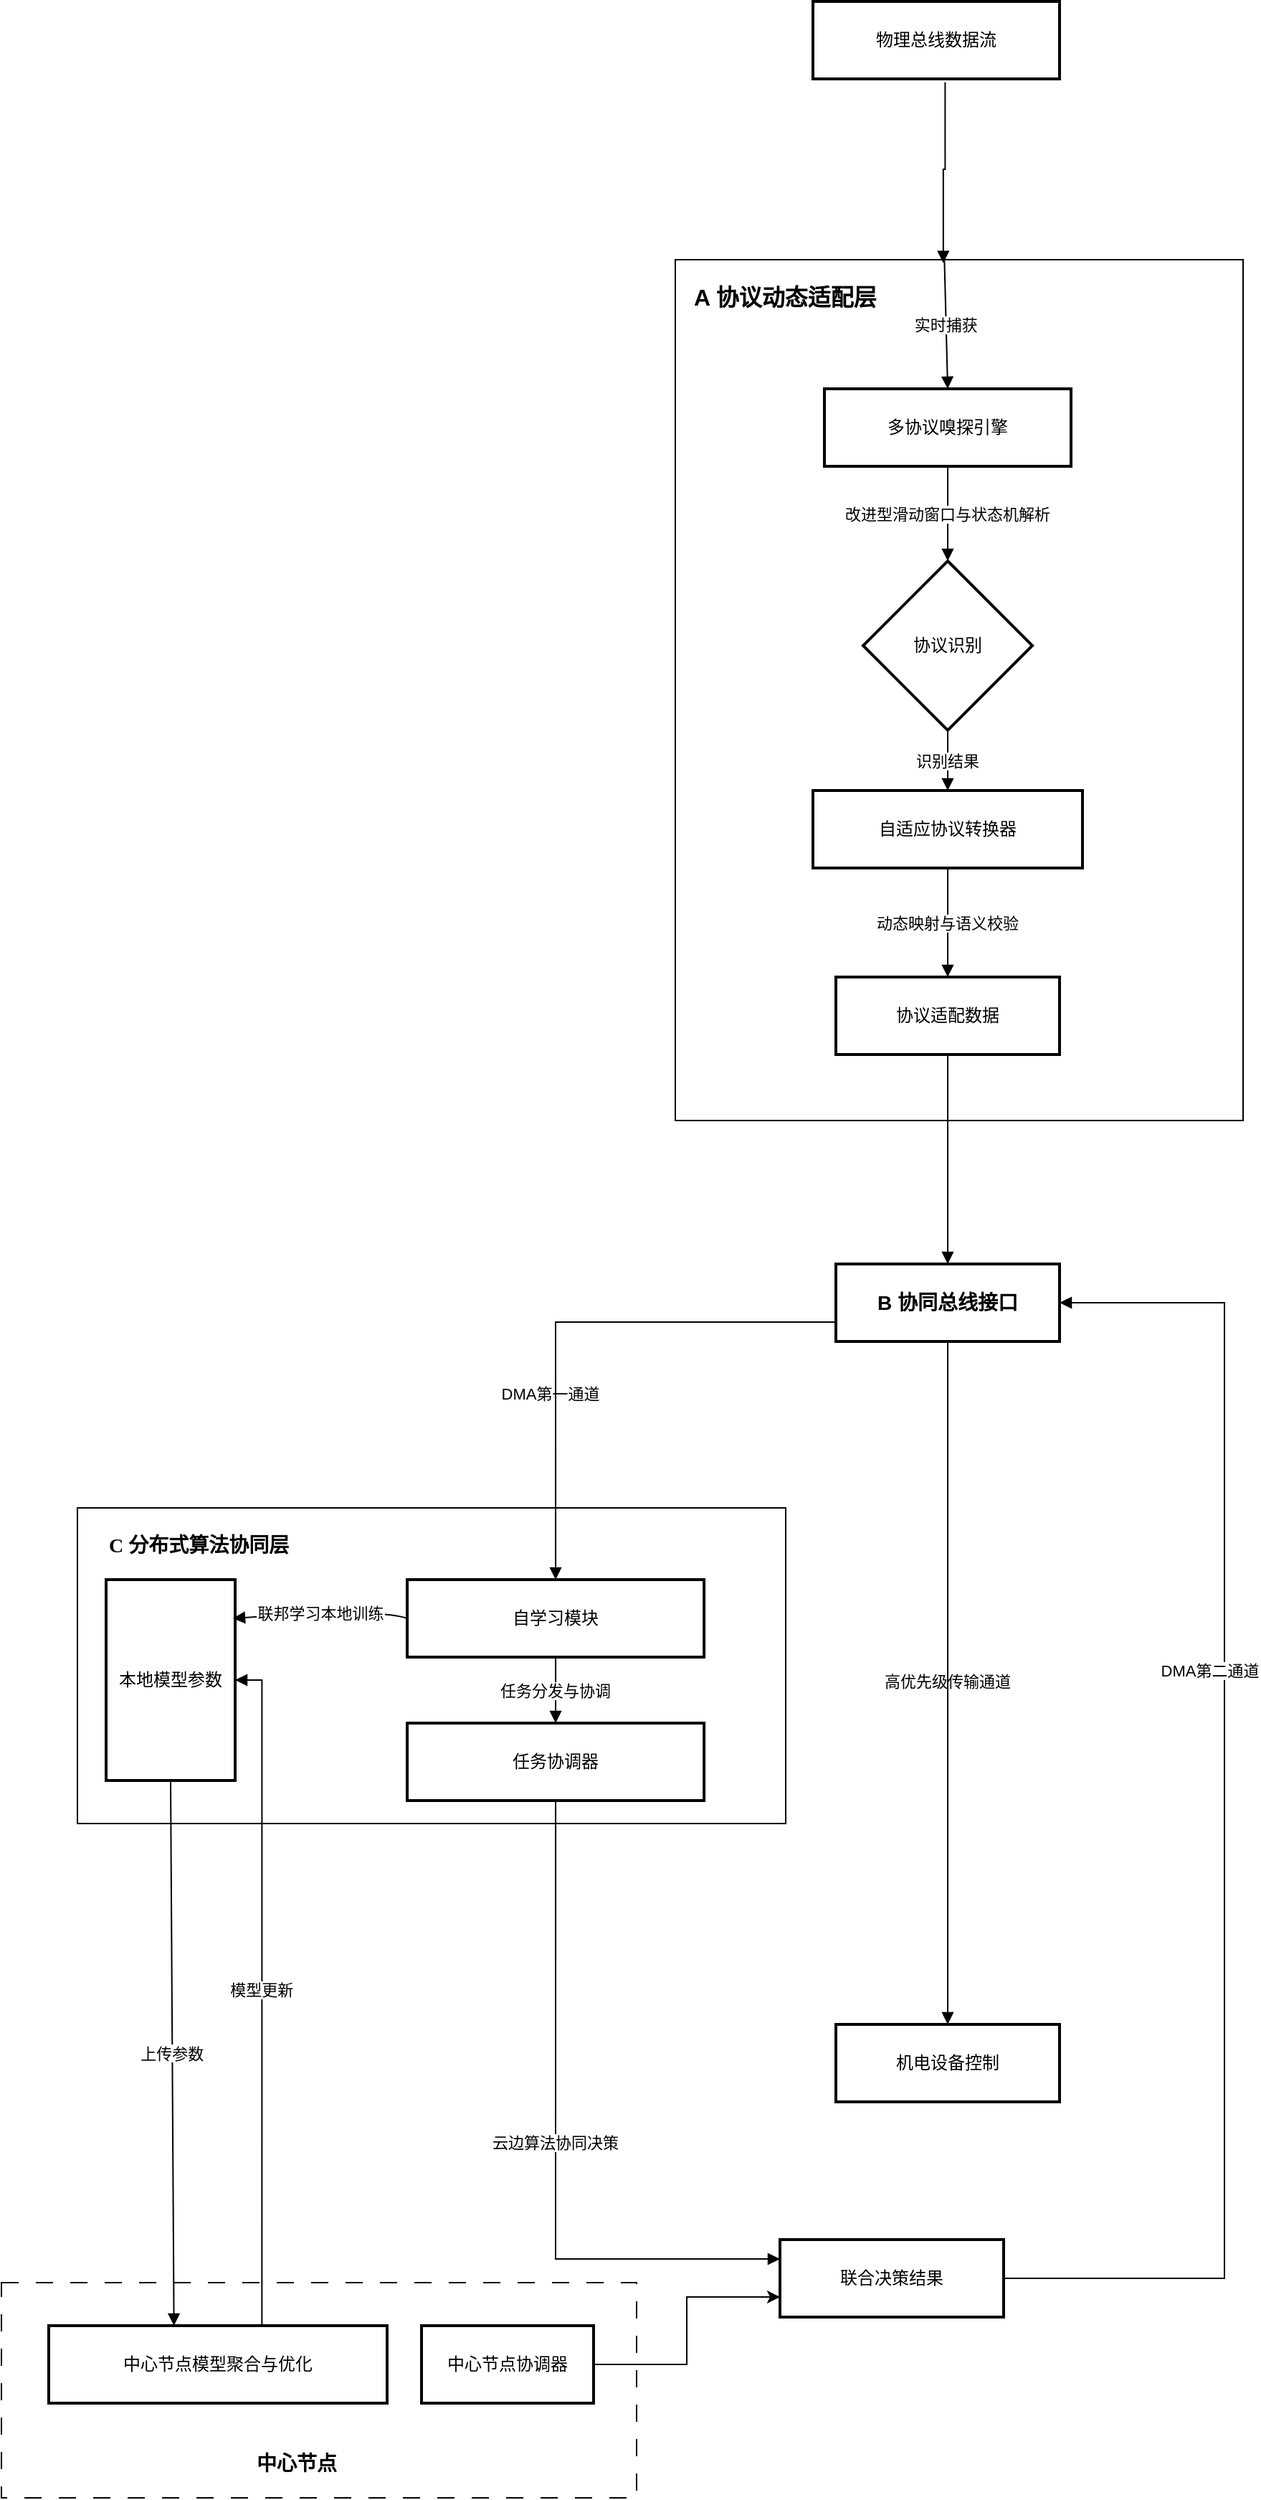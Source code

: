 <mxfile version="27.1.5">
  <diagram name="第 1 页" id="i4zDwKr-480T4ZqlYLz5">
    <mxGraphModel dx="1460" dy="840" grid="1" gridSize="10" guides="1" tooltips="1" connect="1" arrows="1" fold="1" page="1" pageScale="1" pageWidth="827" pageHeight="1169" math="0" shadow="0">
      <root>
        <mxCell id="0" />
        <mxCell id="1" parent="0" />
        <mxCell id="6QbdugIMN3S3a9xzyig_-14" value="" style="rounded=0;whiteSpace=wrap;html=1;dashed=1;dashPattern=12 12;" vertex="1" parent="1">
          <mxGeometry x="177" y="1730" width="443" height="150" as="geometry" />
        </mxCell>
        <mxCell id="6QbdugIMN3S3a9xzyig_-5" value="" style="group" vertex="1" connectable="0" parent="1">
          <mxGeometry x="647" y="320" width="396" height="600" as="geometry" />
        </mxCell>
        <mxCell id="sWlQ1pEmlknpdHxI84hu-36" value="" style="rounded=0;whiteSpace=wrap;html=1;" parent="6QbdugIMN3S3a9xzyig_-5" vertex="1">
          <mxGeometry width="396" height="600" as="geometry" />
        </mxCell>
        <mxCell id="6QbdugIMN3S3a9xzyig_-1" value="&lt;span style=&quot;font-family: Helvetica; font-style: normal; font-variant-ligatures: normal; font-variant-caps: normal; letter-spacing: normal; orphans: 2; text-align: center; text-indent: 0px; text-transform: none; widows: 2; word-spacing: 0px; -webkit-text-stroke-width: 0px; white-space: normal; text-decoration-thickness: initial; text-decoration-style: initial; text-decoration-color: initial; float: none; display: inline !important;&quot;&gt;A 协议动态适配层&lt;/span&gt;" style="text;whiteSpace=wrap;html=1;fontColor=default;fontStyle=1;fontSize=16;" vertex="1" parent="6QbdugIMN3S3a9xzyig_-5">
          <mxGeometry x="11" y="10" width="139" height="40" as="geometry" />
        </mxCell>
        <mxCell id="6QbdugIMN3S3a9xzyig_-4" value="" style="group" vertex="1" connectable="0" parent="1">
          <mxGeometry x="230" y="1190" width="494" height="220" as="geometry" />
        </mxCell>
        <mxCell id="6QbdugIMN3S3a9xzyig_-3" value="&lt;span style=&quot;color: rgb(0, 0, 0); font-family: Helvetica; font-style: normal; font-variant-ligatures: normal; font-variant-caps: normal; letter-spacing: normal; orphans: 2; text-align: center; text-indent: 0px; text-transform: none; widows: 2; word-spacing: 0px; -webkit-text-stroke-width: 0px; white-space: normal; text-decoration-thickness: initial; text-decoration-style: initial; text-decoration-color: initial; float: none; display: inline !important;&quot;&gt;&lt;font style=&quot;font-size: 14px;&quot;&gt;分布式算法协同层&lt;/font&gt;&lt;/span&gt;" style="text;whiteSpace=wrap;html=1;fontStyle=1" vertex="1" parent="6QbdugIMN3S3a9xzyig_-4">
          <mxGeometry x="20.707" y="10" width="192.275" height="40" as="geometry" />
        </mxCell>
        <mxCell id="6QbdugIMN3S3a9xzyig_-2" value="" style="rounded=0;whiteSpace=wrap;html=1;" vertex="1" parent="6QbdugIMN3S3a9xzyig_-4">
          <mxGeometry width="494.0" height="220" as="geometry" />
        </mxCell>
        <mxCell id="sWlQ1pEmlknpdHxI84hu-10" value="自学习模块" style="whiteSpace=wrap;strokeWidth=2;" parent="6QbdugIMN3S3a9xzyig_-4" vertex="1">
          <mxGeometry x="229.997" y="50" width="207.066" height="54" as="geometry" />
        </mxCell>
        <mxCell id="sWlQ1pEmlknpdHxI84hu-13" value="任务协调器" style="whiteSpace=wrap;strokeWidth=2;" parent="6QbdugIMN3S3a9xzyig_-4" vertex="1">
          <mxGeometry x="229.997" y="150" width="207.066" height="54" as="geometry" />
        </mxCell>
        <mxCell id="sWlQ1pEmlknpdHxI84hu-29" value="任务分发与协调" style="startArrow=none;endArrow=block;rounded=0;entryX=0.5;entryY=0;entryDx=0;entryDy=0;exitX=0.5;exitY=1;exitDx=0;exitDy=0;edgeStyle=orthogonalEdgeStyle;" parent="6QbdugIMN3S3a9xzyig_-4" source="sWlQ1pEmlknpdHxI84hu-10" target="sWlQ1pEmlknpdHxI84hu-13" edge="1">
          <mxGeometry relative="1" as="geometry">
            <mxPoint x="382.227" y="193.075" as="sourcePoint" />
          </mxGeometry>
        </mxCell>
        <mxCell id="sWlQ1pEmlknpdHxI84hu-11" value="本地模型参数" style="whiteSpace=wrap;strokeWidth=2;" parent="6QbdugIMN3S3a9xzyig_-4" vertex="1">
          <mxGeometry x="20" y="50" width="90" height="140" as="geometry" />
        </mxCell>
        <mxCell id="sWlQ1pEmlknpdHxI84hu-26" value="联邦学习本地训练" style="curved=1;startArrow=none;endArrow=block;exitX=0;exitY=0.5;entryX=0.983;entryY=0.193;rounded=0;exitDx=0;exitDy=0;entryDx=0;entryDy=0;entryPerimeter=0;" parent="6QbdugIMN3S3a9xzyig_-4" source="sWlQ1pEmlknpdHxI84hu-10" target="sWlQ1pEmlknpdHxI84hu-11" edge="1">
          <mxGeometry relative="1" as="geometry">
            <Array as="points">
              <mxPoint x="210" y="70" />
            </Array>
          </mxGeometry>
        </mxCell>
        <mxCell id="6QbdugIMN3S3a9xzyig_-11" value="&lt;p class=&quot;MsoNormal&quot;&gt;&lt;b style=&quot;mso-bidi-font-weight:normal&quot;&gt;&lt;span dir=&quot;LTR&quot; style=&quot;mso-spacerun:&#39;yes&#39;;font-family:&#39;Times New Roman&#39;;mso-fareast-font-family:&#39;Google Sans Text&#39;;&lt;br/&gt;color:rgb(27,28,29);mso-ansi-font-weight:bold;mso-ansi-font-style:normal;&lt;br/&gt;font-size:12.0pt;&quot;&gt;&lt;font style=&quot;font-size: 14px;&quot; face=&quot;Google Sans Text&quot;&gt;C 分布式算法协同层&lt;/font&gt;&lt;/span&gt;&lt;/b&gt;&lt;/p&gt;" style="text;whiteSpace=wrap;html=1;" vertex="1" parent="6QbdugIMN3S3a9xzyig_-4">
          <mxGeometry x="20" width="160" height="40" as="geometry" />
        </mxCell>
        <mxCell id="sWlQ1pEmlknpdHxI84hu-2" value="物理总线数据流" style="whiteSpace=wrap;strokeWidth=2;" parent="1" vertex="1">
          <mxGeometry x="743" y="140" width="172" height="54" as="geometry" />
        </mxCell>
        <mxCell id="sWlQ1pEmlknpdHxI84hu-4" value="多协议嗅探引擎" style="whiteSpace=wrap;strokeWidth=2;" parent="1" vertex="1">
          <mxGeometry x="751" y="410" width="172" height="54" as="geometry" />
        </mxCell>
        <mxCell id="sWlQ1pEmlknpdHxI84hu-5" value="协议识别" style="rhombus;strokeWidth=2;whiteSpace=wrap;" parent="1" vertex="1">
          <mxGeometry x="778" y="530" width="118" height="118" as="geometry" />
        </mxCell>
        <mxCell id="sWlQ1pEmlknpdHxI84hu-6" value="自适应协议转换器" style="whiteSpace=wrap;strokeWidth=2;" parent="1" vertex="1">
          <mxGeometry x="743" y="690" width="188" height="54" as="geometry" />
        </mxCell>
        <mxCell id="sWlQ1pEmlknpdHxI84hu-7" value="协议适配数据" style="whiteSpace=wrap;strokeWidth=2;" parent="1" vertex="1">
          <mxGeometry x="759" y="820" width="156" height="54" as="geometry" />
        </mxCell>
        <mxCell id="sWlQ1pEmlknpdHxI84hu-8" value="B 协同总线接口" style="whiteSpace=wrap;strokeWidth=2;fontStyle=1;fontSize=14;" parent="1" vertex="1">
          <mxGeometry x="759" y="1020" width="156" height="54" as="geometry" />
        </mxCell>
        <mxCell id="sWlQ1pEmlknpdHxI84hu-12" value="中心节点模型聚合与优化" style="whiteSpace=wrap;strokeWidth=2;" parent="1" vertex="1">
          <mxGeometry x="210" y="1760" width="236" height="54" as="geometry" />
        </mxCell>
        <mxCell id="sWlQ1pEmlknpdHxI84hu-14" value="联合决策结果" style="whiteSpace=wrap;strokeWidth=2;" parent="1" vertex="1">
          <mxGeometry x="720" y="1700" width="156" height="54" as="geometry" />
        </mxCell>
        <mxCell id="sWlQ1pEmlknpdHxI84hu-16" value="机电设备控制" style="whiteSpace=wrap;strokeWidth=2;" parent="1" vertex="1">
          <mxGeometry x="759" y="1550" width="156" height="54" as="geometry" />
        </mxCell>
        <mxCell id="sWlQ1pEmlknpdHxI84hu-18" value="" style="startArrow=none;endArrow=block;exitX=0.536;exitY=1.044;rounded=0;exitDx=0;exitDy=0;entryX=0.472;entryY=0.004;entryDx=0;entryDy=0;entryPerimeter=0;exitPerimeter=0;edgeStyle=orthogonalEdgeStyle;" parent="1" source="sWlQ1pEmlknpdHxI84hu-2" target="sWlQ1pEmlknpdHxI84hu-36" edge="1">
          <mxGeometry relative="1" as="geometry">
            <mxPoint x="843" y="130" as="sourcePoint" />
            <mxPoint x="850" y="310" as="targetPoint" />
          </mxGeometry>
        </mxCell>
        <mxCell id="sWlQ1pEmlknpdHxI84hu-19" value="实时捕获" style="curved=1;startArrow=none;endArrow=block;exitX=0.474;exitY=0.001;entryX=0.5;entryY=0.01;rounded=0;exitDx=0;exitDy=0;exitPerimeter=0;" parent="1" source="sWlQ1pEmlknpdHxI84hu-36" target="sWlQ1pEmlknpdHxI84hu-4" edge="1">
          <mxGeometry relative="1" as="geometry">
            <Array as="points" />
            <mxPoint x="833.0" y="510" as="sourcePoint" />
          </mxGeometry>
        </mxCell>
        <mxCell id="sWlQ1pEmlknpdHxI84hu-20" value="改进型滑动窗口与状态机解析" style="curved=1;startArrow=none;endArrow=block;exitX=0.5;exitY=1.01;entryX=0.5;entryY=0;rounded=0;" parent="1" source="sWlQ1pEmlknpdHxI84hu-4" target="sWlQ1pEmlknpdHxI84hu-5" edge="1">
          <mxGeometry relative="1" as="geometry">
            <Array as="points" />
          </mxGeometry>
        </mxCell>
        <mxCell id="sWlQ1pEmlknpdHxI84hu-21" value="识别结果" style="curved=1;startArrow=none;endArrow=block;exitX=0.5;exitY=1;entryX=0.5;entryY=0;rounded=0;" parent="1" source="sWlQ1pEmlknpdHxI84hu-5" target="sWlQ1pEmlknpdHxI84hu-6" edge="1">
          <mxGeometry relative="1" as="geometry">
            <Array as="points" />
          </mxGeometry>
        </mxCell>
        <mxCell id="sWlQ1pEmlknpdHxI84hu-22" value="动态映射与语义校验" style="curved=1;startArrow=none;endArrow=block;exitX=0.5;exitY=1;entryX=0.5;entryY=0;rounded=0;" parent="1" source="sWlQ1pEmlknpdHxI84hu-6" target="sWlQ1pEmlknpdHxI84hu-7" edge="1">
          <mxGeometry relative="1" as="geometry">
            <Array as="points" />
          </mxGeometry>
        </mxCell>
        <mxCell id="sWlQ1pEmlknpdHxI84hu-23" value="DMA第一通道" style="curved=1;startArrow=none;endArrow=block;exitX=0.5;exitY=1;entryX=0.5;entryY=-0.01;rounded=0;" parent="1" source="sWlQ1pEmlknpdHxI84hu-7" target="sWlQ1pEmlknpdHxI84hu-8" edge="1">
          <mxGeometry x="1" y="-291" relative="1" as="geometry">
            <Array as="points" />
            <mxPoint x="14" y="90" as="offset" />
          </mxGeometry>
        </mxCell>
        <mxCell id="sWlQ1pEmlknpdHxI84hu-24" value="高优先级传输通道" style="startArrow=none;endArrow=block;exitX=0;exitY=0.75;rounded=0;edgeStyle=orthogonalEdgeStyle;entryX=0.5;entryY=0;entryDx=0;entryDy=0;" parent="1" source="sWlQ1pEmlknpdHxI84hu-8" target="sWlQ1pEmlknpdHxI84hu-10" edge="1">
          <mxGeometry x="-1" y="261" relative="1" as="geometry">
            <mxPoint x="560" y="1190" as="targetPoint" />
            <mxPoint x="78" y="-11" as="offset" />
          </mxGeometry>
        </mxCell>
        <mxCell id="sWlQ1pEmlknpdHxI84hu-27" value="上传参数" style="startArrow=none;endArrow=block;exitX=0.5;exitY=1;entryX=0.37;entryY=0;rounded=0;exitDx=0;exitDy=0;" parent="1" source="sWlQ1pEmlknpdHxI84hu-11" target="sWlQ1pEmlknpdHxI84hu-12" edge="1">
          <mxGeometry relative="1" as="geometry" />
        </mxCell>
        <mxCell id="sWlQ1pEmlknpdHxI84hu-28" value="模型更新" style="startArrow=none;endArrow=block;exitX=0.63;exitY=0;entryX=1;entryY=0.5;rounded=0;entryDx=0;entryDy=0;edgeStyle=orthogonalEdgeStyle;" parent="1" source="sWlQ1pEmlknpdHxI84hu-12" target="sWlQ1pEmlknpdHxI84hu-11" edge="1">
          <mxGeometry relative="1" as="geometry" />
        </mxCell>
        <mxCell id="sWlQ1pEmlknpdHxI84hu-30" value="云边算法协同决策" style="startArrow=none;endArrow=block;exitX=0.5;exitY=1;rounded=0;edgeStyle=orthogonalEdgeStyle;entryX=0;entryY=0.25;entryDx=0;entryDy=0;exitDx=0;exitDy=0;" parent="1" source="sWlQ1pEmlknpdHxI84hu-13" target="sWlQ1pEmlknpdHxI84hu-14" edge="1">
          <mxGeometry relative="1" as="geometry">
            <Array as="points">
              <mxPoint x="563" y="1714" />
            </Array>
            <mxPoint x="490.53" y="1370" as="sourcePoint" />
            <mxPoint x="680" y="1690" as="targetPoint" />
          </mxGeometry>
        </mxCell>
        <mxCell id="sWlQ1pEmlknpdHxI84hu-31" value="DMA第二通道" style="startArrow=none;endArrow=block;exitX=1;exitY=0.5;entryX=1;entryY=0.5;rounded=0;edgeStyle=orthogonalEdgeStyle;entryDx=0;entryDy=0;exitDx=0;exitDy=0;" parent="1" source="sWlQ1pEmlknpdHxI84hu-14" target="sWlQ1pEmlknpdHxI84hu-8" edge="1">
          <mxGeometry x="0.218" y="10" relative="1" as="geometry">
            <Array as="points">
              <mxPoint x="1030" y="1727" />
              <mxPoint x="1030" y="1047" />
            </Array>
            <mxPoint as="offset" />
          </mxGeometry>
        </mxCell>
        <mxCell id="sWlQ1pEmlknpdHxI84hu-33" value="" style="curved=1;startArrow=none;endArrow=block;exitX=0.5;exitY=1;entryX=0.5;entryY=0.01;rounded=0;exitDx=0;exitDy=0;" parent="1" source="sWlQ1pEmlknpdHxI84hu-8" target="sWlQ1pEmlknpdHxI84hu-16" edge="1">
          <mxGeometry relative="1" as="geometry">
            <Array as="points" />
            <mxPoint x="845.0" y="1414" as="sourcePoint" />
          </mxGeometry>
        </mxCell>
        <mxCell id="6QbdugIMN3S3a9xzyig_-10" style="edgeStyle=orthogonalEdgeStyle;rounded=0;orthogonalLoop=1;jettySize=auto;html=1;" edge="1" parent="1" source="6QbdugIMN3S3a9xzyig_-9">
          <mxGeometry relative="1" as="geometry">
            <mxPoint x="720" y="1740" as="targetPoint" />
            <Array as="points">
              <mxPoint x="655" y="1787" />
              <mxPoint x="655" y="1740" />
              <mxPoint x="720" y="1740" />
            </Array>
          </mxGeometry>
        </mxCell>
        <mxCell id="6QbdugIMN3S3a9xzyig_-9" value="中心节点协调器" style="whiteSpace=wrap;strokeWidth=2;" vertex="1" parent="1">
          <mxGeometry x="470" y="1760" width="120" height="54" as="geometry" />
        </mxCell>
        <mxCell id="6QbdugIMN3S3a9xzyig_-15" value="&lt;p class=&quot;MsoNormal&quot;&gt;&lt;b style=&quot;mso-bidi-font-weight:normal&quot;&gt;&lt;span dir=&quot;LTR&quot; style=&quot;mso-spacerun:&#39;yes&#39;;font-family:&#39;Times New Roman&#39;;mso-fareast-font-family:&#39;Google Sans Text&#39;;&lt;br/&gt;color:rgb(27,28,29);mso-ansi-font-weight:bold;mso-ansi-font-style:normal;&lt;br/&gt;font-size:12.0pt;&quot;&gt;&lt;font style=&quot;font-size: 14px;&quot; face=&quot;Google Sans Text&quot;&gt;中心节点&lt;/font&gt;&lt;/span&gt;&lt;/b&gt;&lt;/p&gt;" style="text;whiteSpace=wrap;html=1;" vertex="1" parent="1">
          <mxGeometry x="353" y="1830" width="93" height="40" as="geometry" />
        </mxCell>
      </root>
    </mxGraphModel>
  </diagram>
</mxfile>

